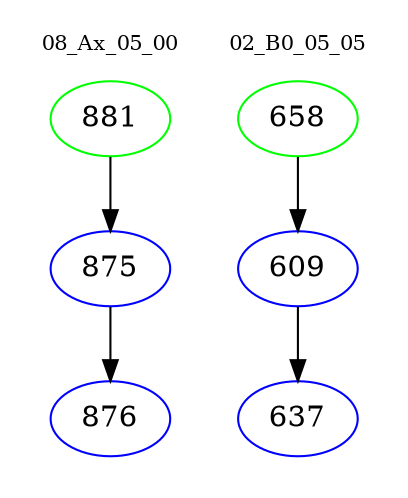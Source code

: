 digraph{
subgraph cluster_0 {
color = white
label = "08_Ax_05_00";
fontsize=10;
T0_881 [label="881", color="green"]
T0_881 -> T0_875 [color="black"]
T0_875 [label="875", color="blue"]
T0_875 -> T0_876 [color="black"]
T0_876 [label="876", color="blue"]
}
subgraph cluster_1 {
color = white
label = "02_B0_05_05";
fontsize=10;
T1_658 [label="658", color="green"]
T1_658 -> T1_609 [color="black"]
T1_609 [label="609", color="blue"]
T1_609 -> T1_637 [color="black"]
T1_637 [label="637", color="blue"]
}
}
